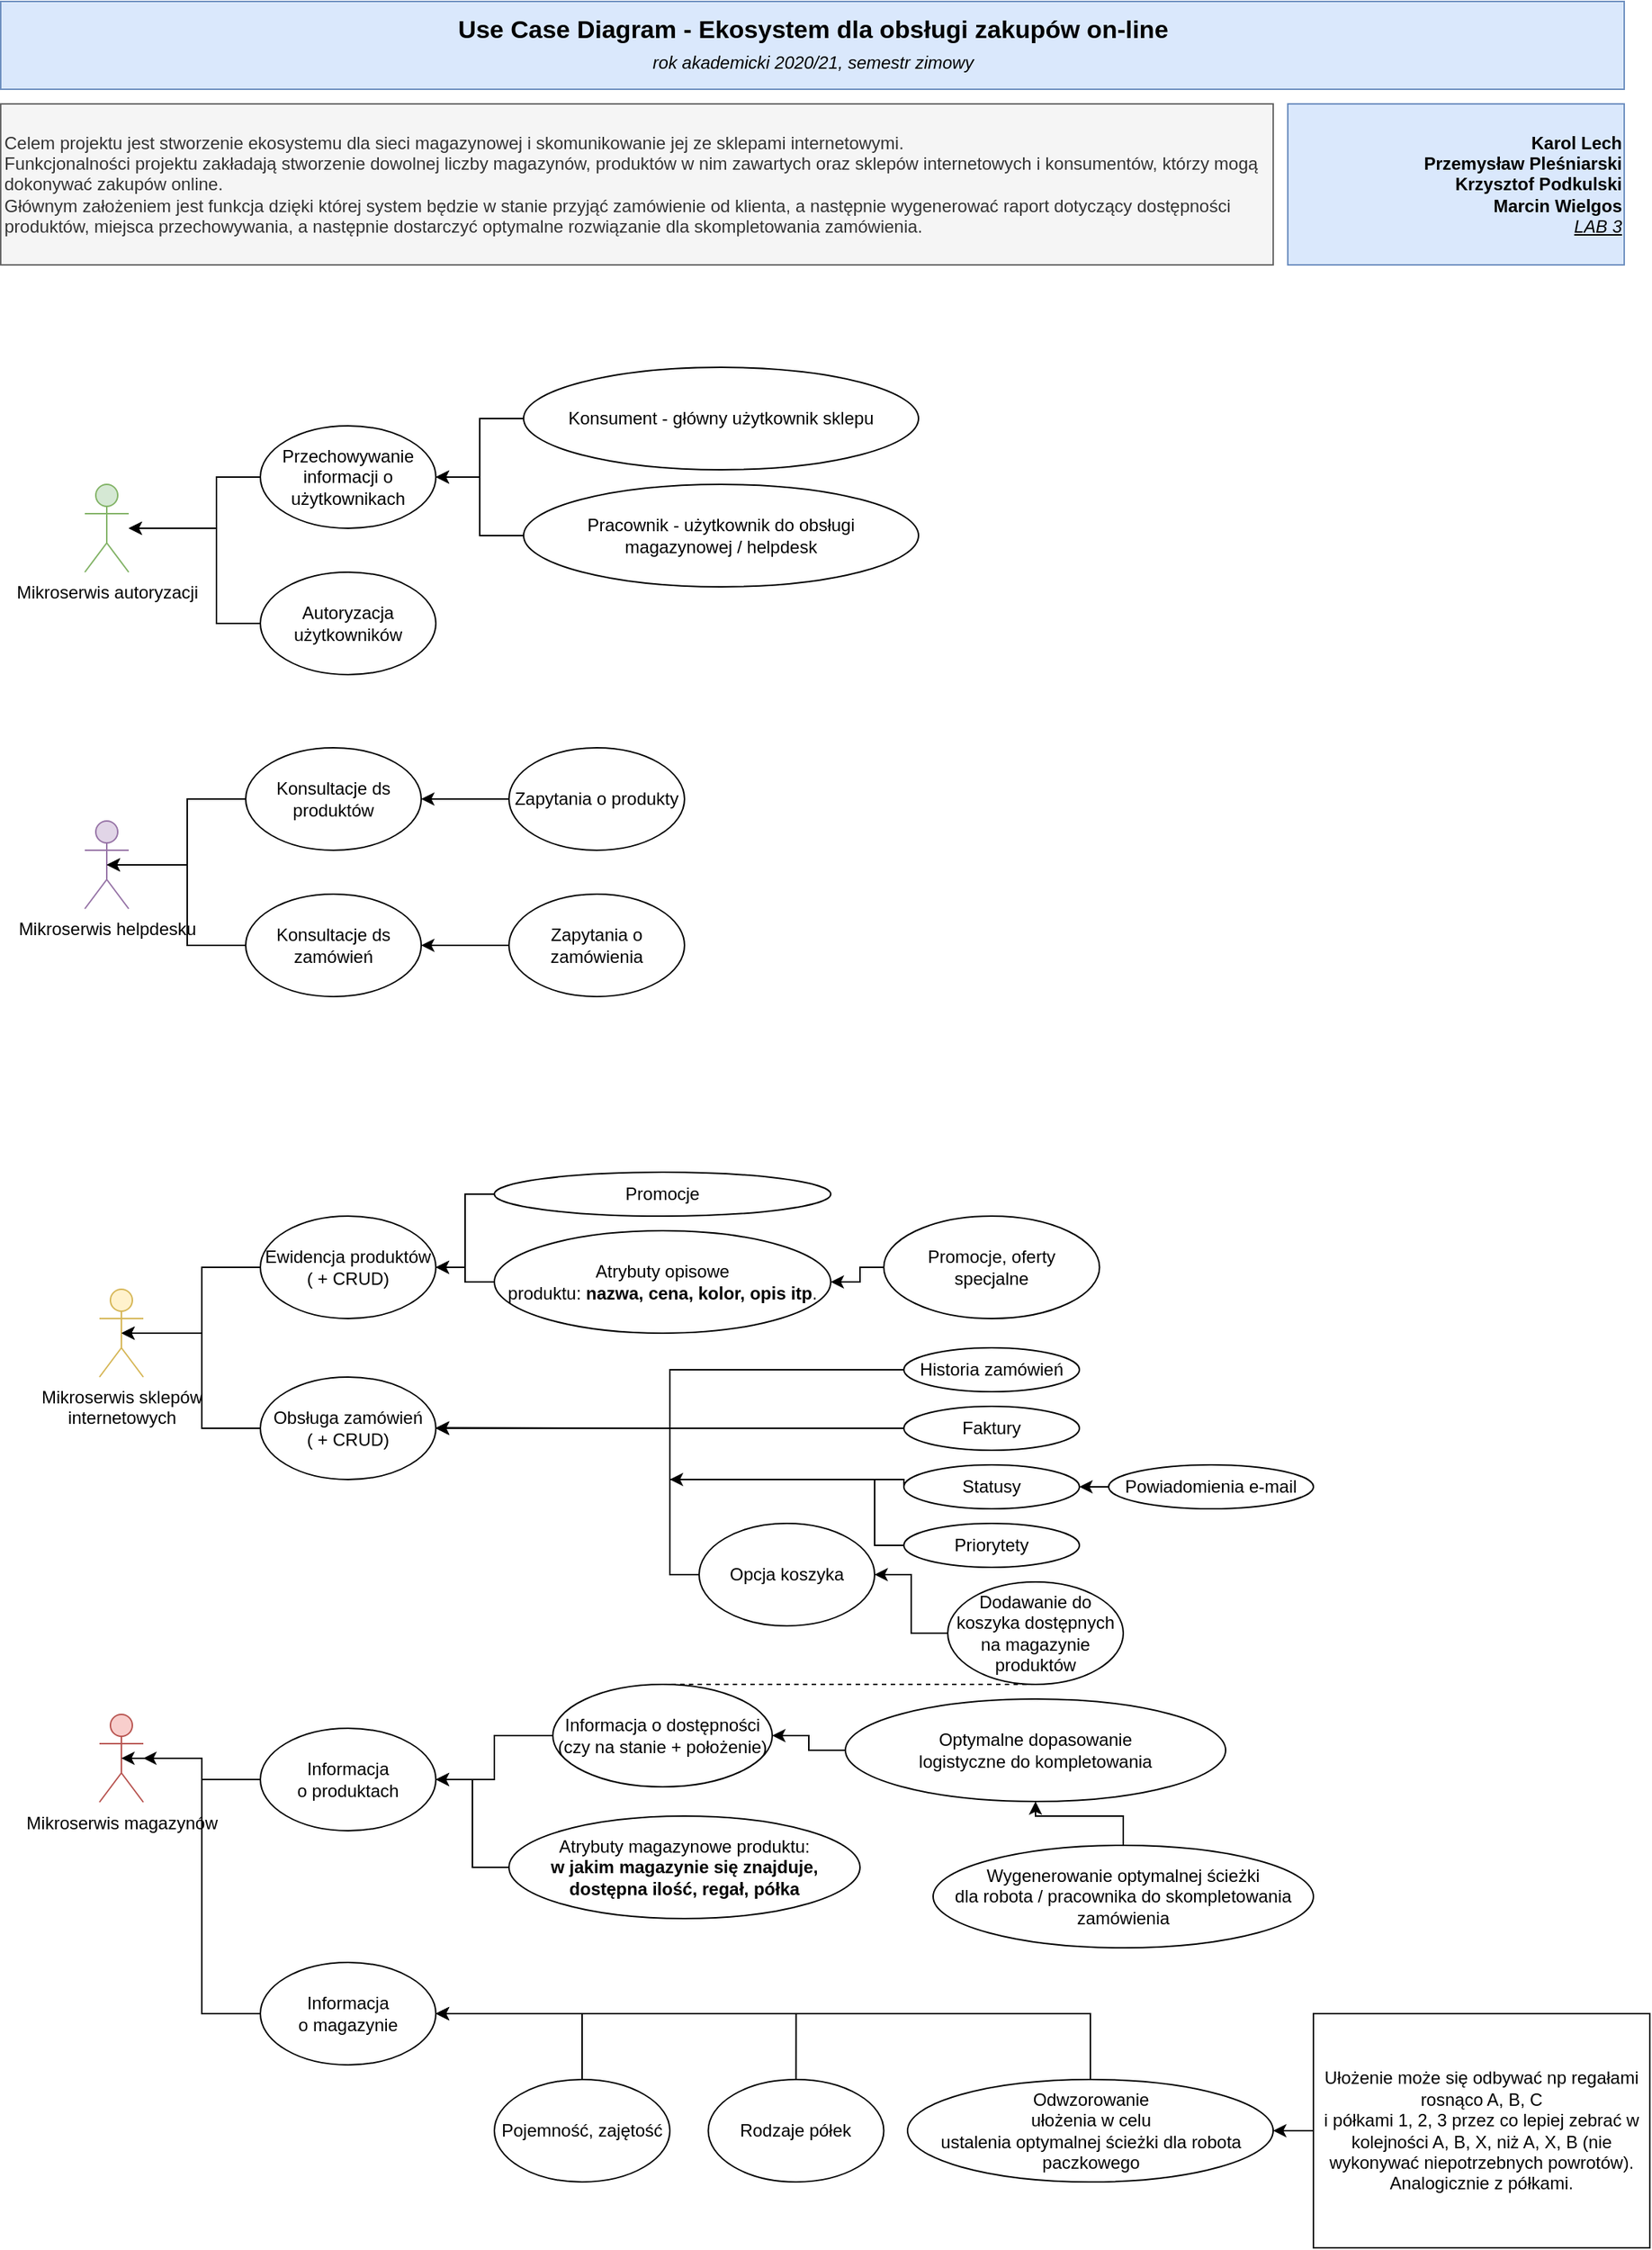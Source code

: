 <mxfile version="13.8.1" type="github"><diagram id="2Kik47GidB9AQ40GQkq-" name="Page-1"><mxGraphModel dx="1673" dy="934" grid="1" gridSize="10" guides="1" tooltips="1" connect="1" arrows="1" fold="1" page="1" pageScale="1" pageWidth="1169" pageHeight="827" math="0" shadow="0"><root><mxCell id="0"/><mxCell id="1" parent="0"/><mxCell id="m06EBDlfmfmUvxlai8eZ-1" value="&lt;div style=&quot;font-size: 17px&quot;&gt;&lt;b style=&quot;font-size: 17px&quot;&gt;Use Case Diagram -&amp;nbsp;&lt;/b&gt;&lt;b&gt;&lt;span lang=&quot;pl&quot; style=&quot;line-height: 115%&quot;&gt;Ekosystem dla obsługi zakupów on-line&lt;/span&gt;&lt;/b&gt;&lt;/div&gt;&lt;div&gt;&lt;i&gt;&lt;font style=&quot;font-size: 12px&quot;&gt;rok akademicki 2020/21, semestr zimowy&lt;/font&gt;&lt;/i&gt;&lt;/div&gt;" style="rounded=0;whiteSpace=wrap;html=1;fillColor=#dae8fc;strokeColor=#6c8ebf;fontFamily=Helvetica;align=center;fontSize=17;" vertex="1" parent="1"><mxGeometry x="32.5" y="40" width="1110" height="60" as="geometry"/></mxCell><mxCell id="m06EBDlfmfmUvxlai8eZ-2" value="&lt;div&gt;&lt;font&gt;&lt;b&gt;Karol Lech&lt;/b&gt;&lt;/font&gt;&lt;/div&gt;&lt;div&gt;&lt;font&gt;&lt;b&gt;Przemysław Pleśniarski&lt;/b&gt;&lt;/font&gt;&lt;/div&gt;&lt;div&gt;&lt;font&gt;&lt;b&gt;Krzysztof Podkulski&lt;/b&gt;&lt;/font&gt;&lt;/div&gt;&lt;div&gt;&lt;b&gt;Marcin Wielgos&lt;/b&gt;&lt;/div&gt;&lt;div&gt;&lt;u&gt;&lt;i&gt;LAB 3&lt;/i&gt;&lt;/u&gt;&lt;/div&gt;" style="rounded=0;whiteSpace=wrap;html=1;fillColor=#dae8fc;strokeColor=#6c8ebf;align=right;fontFamily=Helvetica;labelBackgroundColor=none;labelBorderColor=none;strokeWidth=1;glass=0;shadow=0;sketch=0;" vertex="1" parent="1"><mxGeometry x="912.5" y="110" width="230" height="110" as="geometry"/></mxCell><mxCell id="m06EBDlfmfmUvxlai8eZ-3" value="&lt;div&gt;Celem projektu jest stworzenie ekosystemu dla sieci magazynowej i skomunikowanie jej ze sklepami internetowymi.&amp;nbsp;&lt;/div&gt;&lt;div&gt;Funkcjonalności projektu zakładają stworzenie dowolnej liczby magazynów, produktów w nim zawartych oraz sklepów internetowych i konsumentów, którzy mogą&lt;/div&gt;&lt;div&gt;dokonywać zakupów online.&lt;/div&gt;&lt;div&gt;Głównym założeniem jest funkcja dzięki której system będzie w stanie przyjąć zamówienie od klienta, a następnie wygenerować raport dotyczący dostępności produktów, miejsca przechowywania, a następnie dostarczyć optymalne rozwiązanie dla skompletowania zamówienia.&amp;nbsp;&lt;/div&gt;" style="rounded=0;whiteSpace=wrap;html=1;align=left;fontFamily=Helvetica;labelBackgroundColor=none;labelBorderColor=none;strokeWidth=1;glass=0;shadow=0;sketch=0;fillColor=#f5f5f5;strokeColor=#666666;fontColor=#333333;" vertex="1" parent="1"><mxGeometry x="32.5" y="110" width="870" height="110" as="geometry"/></mxCell><mxCell id="m06EBDlfmfmUvxlai8eZ-5" value="Mikroserwis autoryzacji" style="shape=umlActor;verticalLabelPosition=bottom;verticalAlign=top;html=1;outlineConnect=0;fillColor=#d5e8d4;strokeColor=#82b366;" vertex="1" parent="1"><mxGeometry x="90" y="370" width="30" height="60" as="geometry"/></mxCell><mxCell id="m06EBDlfmfmUvxlai8eZ-18" style="edgeStyle=orthogonalEdgeStyle;rounded=0;orthogonalLoop=1;jettySize=auto;html=1;exitX=0;exitY=0.5;exitDx=0;exitDy=0;" edge="1" parent="1" source="m06EBDlfmfmUvxlai8eZ-6"><mxGeometry relative="1" as="geometry"><mxPoint x="120" y="400" as="targetPoint"/><Array as="points"><mxPoint x="180" y="365"/><mxPoint x="180" y="400"/></Array></mxGeometry></mxCell><mxCell id="m06EBDlfmfmUvxlai8eZ-6" value="Przechowywanie&lt;br&gt;informacji o&lt;br&gt;użytkownikach" style="ellipse;whiteSpace=wrap;html=1;" vertex="1" parent="1"><mxGeometry x="210" y="330" width="120" height="70" as="geometry"/></mxCell><mxCell id="m06EBDlfmfmUvxlai8eZ-9" style="edgeStyle=orthogonalEdgeStyle;rounded=0;orthogonalLoop=1;jettySize=auto;html=1;exitX=0;exitY=0.5;exitDx=0;exitDy=0;entryX=1;entryY=0.5;entryDx=0;entryDy=0;" edge="1" parent="1" source="m06EBDlfmfmUvxlai8eZ-7" target="m06EBDlfmfmUvxlai8eZ-6"><mxGeometry relative="1" as="geometry"/></mxCell><mxCell id="m06EBDlfmfmUvxlai8eZ-7" value="Konsument - główny użytkownik sklepu" style="ellipse;whiteSpace=wrap;html=1;" vertex="1" parent="1"><mxGeometry x="390" y="290" width="270" height="70" as="geometry"/></mxCell><mxCell id="m06EBDlfmfmUvxlai8eZ-10" style="edgeStyle=orthogonalEdgeStyle;rounded=0;orthogonalLoop=1;jettySize=auto;html=1;exitX=0;exitY=0.5;exitDx=0;exitDy=0;entryX=1;entryY=0.5;entryDx=0;entryDy=0;" edge="1" parent="1" source="m06EBDlfmfmUvxlai8eZ-8" target="m06EBDlfmfmUvxlai8eZ-6"><mxGeometry relative="1" as="geometry"><mxPoint x="330" y="360" as="targetPoint"/><Array as="points"><mxPoint x="360" y="405"/><mxPoint x="360" y="365"/></Array></mxGeometry></mxCell><mxCell id="m06EBDlfmfmUvxlai8eZ-8" value="Pracownik - użytkownik do obsługi &lt;br&gt;magazynowej / helpdesk" style="ellipse;whiteSpace=wrap;html=1;" vertex="1" parent="1"><mxGeometry x="390" y="370" width="270" height="70" as="geometry"/></mxCell><mxCell id="m06EBDlfmfmUvxlai8eZ-17" style="edgeStyle=orthogonalEdgeStyle;rounded=0;orthogonalLoop=1;jettySize=auto;html=1;exitX=0;exitY=0.5;exitDx=0;exitDy=0;" edge="1" parent="1" source="m06EBDlfmfmUvxlai8eZ-11" target="m06EBDlfmfmUvxlai8eZ-5"><mxGeometry relative="1" as="geometry"><Array as="points"><mxPoint x="180" y="465"/><mxPoint x="180" y="400"/></Array></mxGeometry></mxCell><mxCell id="m06EBDlfmfmUvxlai8eZ-11" value="Autoryzacja użytkowników" style="ellipse;whiteSpace=wrap;html=1;" vertex="1" parent="1"><mxGeometry x="210" y="430" width="120" height="70" as="geometry"/></mxCell><mxCell id="m06EBDlfmfmUvxlai8eZ-12" value="Mikroserwis magazynów" style="shape=umlActor;verticalLabelPosition=bottom;verticalAlign=top;html=1;outlineConnect=0;fillColor=#f8cecc;strokeColor=#b85450;" vertex="1" parent="1"><mxGeometry x="100" y="1210.5" width="30" height="60" as="geometry"/></mxCell><mxCell id="m06EBDlfmfmUvxlai8eZ-64" style="edgeStyle=orthogonalEdgeStyle;rounded=0;orthogonalLoop=1;jettySize=auto;html=1;exitX=0;exitY=0.5;exitDx=0;exitDy=0;entryX=0.5;entryY=0.5;entryDx=0;entryDy=0;entryPerimeter=0;" edge="1" parent="1" source="m06EBDlfmfmUvxlai8eZ-13" target="m06EBDlfmfmUvxlai8eZ-21"><mxGeometry relative="1" as="geometry"/></mxCell><mxCell id="m06EBDlfmfmUvxlai8eZ-13" value="Ewidencja produktów&lt;br&gt;( + CRUD)" style="ellipse;whiteSpace=wrap;html=1;" vertex="1" parent="1"><mxGeometry x="210" y="870" width="120" height="70" as="geometry"/></mxCell><mxCell id="m06EBDlfmfmUvxlai8eZ-24" style="edgeStyle=orthogonalEdgeStyle;rounded=0;orthogonalLoop=1;jettySize=auto;html=1;exitX=0;exitY=0.5;exitDx=0;exitDy=0;entryX=1;entryY=0.5;entryDx=0;entryDy=0;" edge="1" parent="1" source="m06EBDlfmfmUvxlai8eZ-14" target="m06EBDlfmfmUvxlai8eZ-13"><mxGeometry relative="1" as="geometry"/></mxCell><mxCell id="m06EBDlfmfmUvxlai8eZ-14" value="Atrybuty opisowe&lt;br&gt;produktu: &lt;b&gt;nazwa, cena, kolor, opis itp&lt;/b&gt;." style="ellipse;whiteSpace=wrap;html=1;" vertex="1" parent="1"><mxGeometry x="370" y="880" width="230" height="70" as="geometry"/></mxCell><mxCell id="m06EBDlfmfmUvxlai8eZ-44" style="edgeStyle=orthogonalEdgeStyle;rounded=0;orthogonalLoop=1;jettySize=auto;html=1;exitX=0;exitY=0.5;exitDx=0;exitDy=0;entryX=1;entryY=0.5;entryDx=0;entryDy=0;" edge="1" parent="1" source="m06EBDlfmfmUvxlai8eZ-15" target="m06EBDlfmfmUvxlai8eZ-31"><mxGeometry relative="1" as="geometry"><Array as="points"><mxPoint x="490" y="1115"/><mxPoint x="490" y="1015"/></Array></mxGeometry></mxCell><mxCell id="m06EBDlfmfmUvxlai8eZ-15" value="Opcja koszyka" style="ellipse;whiteSpace=wrap;html=1;" vertex="1" parent="1"><mxGeometry x="510" y="1080" width="120" height="70" as="geometry"/></mxCell><mxCell id="m06EBDlfmfmUvxlai8eZ-21" value="Mikroserwis sklepów&lt;br&gt;internetowych" style="shape=umlActor;verticalLabelPosition=bottom;verticalAlign=top;html=1;outlineConnect=0;fillColor=#fff2cc;strokeColor=#d6b656;" vertex="1" parent="1"><mxGeometry x="100" y="920" width="30" height="60" as="geometry"/></mxCell><mxCell id="m06EBDlfmfmUvxlai8eZ-62" style="edgeStyle=orthogonalEdgeStyle;rounded=0;orthogonalLoop=1;jettySize=auto;html=1;exitX=0;exitY=0.5;exitDx=0;exitDy=0;" edge="1" parent="1" source="m06EBDlfmfmUvxlai8eZ-22" target="m06EBDlfmfmUvxlai8eZ-12"><mxGeometry relative="1" as="geometry"/></mxCell><mxCell id="m06EBDlfmfmUvxlai8eZ-22" value="Informacja&lt;br&gt;o produktach" style="ellipse;whiteSpace=wrap;html=1;" vertex="1" parent="1"><mxGeometry x="210" y="1220" width="120" height="70" as="geometry"/></mxCell><mxCell id="m06EBDlfmfmUvxlai8eZ-25" style="edgeStyle=orthogonalEdgeStyle;rounded=0;orthogonalLoop=1;jettySize=auto;html=1;exitX=0;exitY=0.5;exitDx=0;exitDy=0;" edge="1" parent="1" source="m06EBDlfmfmUvxlai8eZ-23" target="m06EBDlfmfmUvxlai8eZ-22"><mxGeometry relative="1" as="geometry"/></mxCell><mxCell id="m06EBDlfmfmUvxlai8eZ-23" value="Atrybuty magazynowe produktu:&lt;br&gt;&lt;b&gt;w jakim magazynie się znajduje, dostępna ilość, regał, półka&lt;/b&gt;" style="ellipse;whiteSpace=wrap;html=1;" vertex="1" parent="1"><mxGeometry x="380" y="1280" width="240" height="70" as="geometry"/></mxCell><mxCell id="m06EBDlfmfmUvxlai8eZ-28" style="edgeStyle=orthogonalEdgeStyle;rounded=0;orthogonalLoop=1;jettySize=auto;html=1;exitX=0;exitY=0.5;exitDx=0;exitDy=0;entryX=1;entryY=0.5;entryDx=0;entryDy=0;" edge="1" parent="1" source="m06EBDlfmfmUvxlai8eZ-26" target="m06EBDlfmfmUvxlai8eZ-15"><mxGeometry relative="1" as="geometry"/></mxCell><mxCell id="m06EBDlfmfmUvxlai8eZ-26" value="Dodawanie do koszyka dostępnych&lt;br&gt;na magazynie produktów" style="ellipse;whiteSpace=wrap;html=1;" vertex="1" parent="1"><mxGeometry x="680" y="1120" width="120" height="70" as="geometry"/></mxCell><mxCell id="m06EBDlfmfmUvxlai8eZ-29" style="edgeStyle=orthogonalEdgeStyle;rounded=0;orthogonalLoop=1;jettySize=auto;html=1;exitX=0;exitY=0.5;exitDx=0;exitDy=0;entryX=1;entryY=0.5;entryDx=0;entryDy=0;" edge="1" parent="1" source="m06EBDlfmfmUvxlai8eZ-27" target="m06EBDlfmfmUvxlai8eZ-22"><mxGeometry relative="1" as="geometry"/></mxCell><mxCell id="m06EBDlfmfmUvxlai8eZ-27" value="Informacja o dostępności&lt;br&gt;(czy na stanie + położenie)" style="ellipse;whiteSpace=wrap;html=1;" vertex="1" parent="1"><mxGeometry x="410" y="1190" width="150" height="70" as="geometry"/></mxCell><mxCell id="m06EBDlfmfmUvxlai8eZ-30" value="" style="endArrow=none;dashed=1;html=1;exitX=0.5;exitY=0;exitDx=0;exitDy=0;entryX=0.5;entryY=1;entryDx=0;entryDy=0;" edge="1" parent="1" source="m06EBDlfmfmUvxlai8eZ-27" target="m06EBDlfmfmUvxlai8eZ-26"><mxGeometry width="50" height="50" relative="1" as="geometry"><mxPoint x="560" y="1190" as="sourcePoint"/><mxPoint x="610" y="1140" as="targetPoint"/></mxGeometry></mxCell><mxCell id="m06EBDlfmfmUvxlai8eZ-63" style="edgeStyle=orthogonalEdgeStyle;rounded=0;orthogonalLoop=1;jettySize=auto;html=1;exitX=0;exitY=0.5;exitDx=0;exitDy=0;entryX=0.5;entryY=0.5;entryDx=0;entryDy=0;entryPerimeter=0;" edge="1" parent="1" source="m06EBDlfmfmUvxlai8eZ-31" target="m06EBDlfmfmUvxlai8eZ-21"><mxGeometry relative="1" as="geometry"/></mxCell><mxCell id="m06EBDlfmfmUvxlai8eZ-31" value="Obsługa zamówień&lt;br&gt;( + CRUD)" style="ellipse;whiteSpace=wrap;html=1;" vertex="1" parent="1"><mxGeometry x="210" y="980" width="120" height="70" as="geometry"/></mxCell><mxCell id="m06EBDlfmfmUvxlai8eZ-40" style="edgeStyle=orthogonalEdgeStyle;rounded=0;orthogonalLoop=1;jettySize=auto;html=1;exitX=0;exitY=0.5;exitDx=0;exitDy=0;entryX=1;entryY=0.5;entryDx=0;entryDy=0;" edge="1" parent="1" source="m06EBDlfmfmUvxlai8eZ-33" target="m06EBDlfmfmUvxlai8eZ-31"><mxGeometry relative="1" as="geometry"/></mxCell><mxCell id="m06EBDlfmfmUvxlai8eZ-33" value="Historia zamówień" style="ellipse;whiteSpace=wrap;html=1;" vertex="1" parent="1"><mxGeometry x="650" y="960" width="120" height="30" as="geometry"/></mxCell><mxCell id="m06EBDlfmfmUvxlai8eZ-41" style="edgeStyle=orthogonalEdgeStyle;rounded=0;orthogonalLoop=1;jettySize=auto;html=1;exitX=0;exitY=0.5;exitDx=0;exitDy=0;" edge="1" parent="1" source="m06EBDlfmfmUvxlai8eZ-34"><mxGeometry relative="1" as="geometry"><mxPoint x="330" y="1014.667" as="targetPoint"/></mxGeometry></mxCell><mxCell id="m06EBDlfmfmUvxlai8eZ-34" value="Faktury" style="ellipse;whiteSpace=wrap;html=1;" vertex="1" parent="1"><mxGeometry x="650" y="1000" width="120" height="30" as="geometry"/></mxCell><mxCell id="m06EBDlfmfmUvxlai8eZ-43" style="edgeStyle=orthogonalEdgeStyle;rounded=0;orthogonalLoop=1;jettySize=auto;html=1;exitX=0;exitY=0.5;exitDx=0;exitDy=0;entryX=1;entryY=0.5;entryDx=0;entryDy=0;" edge="1" parent="1" source="m06EBDlfmfmUvxlai8eZ-35" target="m06EBDlfmfmUvxlai8eZ-31"><mxGeometry relative="1" as="geometry"><Array as="points"><mxPoint x="650" y="1050"/><mxPoint x="490" y="1050"/><mxPoint x="490" y="1015"/></Array></mxGeometry></mxCell><mxCell id="m06EBDlfmfmUvxlai8eZ-35" value="Statusy" style="ellipse;whiteSpace=wrap;html=1;" vertex="1" parent="1"><mxGeometry x="650" y="1040" width="120" height="30" as="geometry"/></mxCell><mxCell id="m06EBDlfmfmUvxlai8eZ-37" style="edgeStyle=orthogonalEdgeStyle;rounded=0;orthogonalLoop=1;jettySize=auto;html=1;exitX=0;exitY=0.5;exitDx=0;exitDy=0;entryX=1;entryY=0.5;entryDx=0;entryDy=0;" edge="1" parent="1" source="m06EBDlfmfmUvxlai8eZ-36" target="m06EBDlfmfmUvxlai8eZ-35"><mxGeometry relative="1" as="geometry"/></mxCell><mxCell id="m06EBDlfmfmUvxlai8eZ-36" value="Powiadomienia e-mail" style="ellipse;whiteSpace=wrap;html=1;" vertex="1" parent="1"><mxGeometry x="790" y="1040" width="140" height="30" as="geometry"/></mxCell><mxCell id="m06EBDlfmfmUvxlai8eZ-39" style="edgeStyle=orthogonalEdgeStyle;rounded=0;orthogonalLoop=1;jettySize=auto;html=1;exitX=0;exitY=0.5;exitDx=0;exitDy=0;entryX=1;entryY=0.5;entryDx=0;entryDy=0;" edge="1" parent="1" source="m06EBDlfmfmUvxlai8eZ-38" target="m06EBDlfmfmUvxlai8eZ-13"><mxGeometry relative="1" as="geometry"/></mxCell><mxCell id="m06EBDlfmfmUvxlai8eZ-38" value="Promocje" style="ellipse;whiteSpace=wrap;html=1;" vertex="1" parent="1"><mxGeometry x="370" y="840" width="230" height="30" as="geometry"/></mxCell><mxCell id="m06EBDlfmfmUvxlai8eZ-47" style="edgeStyle=orthogonalEdgeStyle;rounded=0;orthogonalLoop=1;jettySize=auto;html=1;exitX=0;exitY=0.5;exitDx=0;exitDy=0;entryX=1;entryY=0.5;entryDx=0;entryDy=0;" edge="1" parent="1" source="m06EBDlfmfmUvxlai8eZ-46" target="m06EBDlfmfmUvxlai8eZ-14"><mxGeometry relative="1" as="geometry"><Array as="points"><mxPoint x="620" y="905"/><mxPoint x="620" y="915"/></Array></mxGeometry></mxCell><mxCell id="m06EBDlfmfmUvxlai8eZ-46" value="Promocje, oferty&lt;br&gt;specjalne" style="ellipse;whiteSpace=wrap;html=1;" vertex="1" parent="1"><mxGeometry x="636.25" y="870" width="147.5" height="70" as="geometry"/></mxCell><mxCell id="m06EBDlfmfmUvxlai8eZ-48" value="Mikroserwis helpdesku" style="shape=umlActor;verticalLabelPosition=bottom;verticalAlign=top;html=1;outlineConnect=0;fillColor=#e1d5e7;strokeColor=#9673a6;" vertex="1" parent="1"><mxGeometry x="90" y="600" width="30" height="60" as="geometry"/></mxCell><mxCell id="m06EBDlfmfmUvxlai8eZ-55" style="edgeStyle=orthogonalEdgeStyle;rounded=0;orthogonalLoop=1;jettySize=auto;html=1;exitX=0;exitY=0.5;exitDx=0;exitDy=0;entryX=0.5;entryY=0.5;entryDx=0;entryDy=0;entryPerimeter=0;" edge="1" parent="1" source="m06EBDlfmfmUvxlai8eZ-49" target="m06EBDlfmfmUvxlai8eZ-48"><mxGeometry relative="1" as="geometry"/></mxCell><mxCell id="m06EBDlfmfmUvxlai8eZ-49" value="Konsultacje ds&lt;br&gt;produktów" style="ellipse;whiteSpace=wrap;html=1;" vertex="1" parent="1"><mxGeometry x="200" y="550" width="120" height="70" as="geometry"/></mxCell><mxCell id="m06EBDlfmfmUvxlai8eZ-56" style="edgeStyle=orthogonalEdgeStyle;rounded=0;orthogonalLoop=1;jettySize=auto;html=1;exitX=0;exitY=0.5;exitDx=0;exitDy=0;entryX=0.5;entryY=0.5;entryDx=0;entryDy=0;entryPerimeter=0;" edge="1" parent="1" source="m06EBDlfmfmUvxlai8eZ-50" target="m06EBDlfmfmUvxlai8eZ-48"><mxGeometry relative="1" as="geometry"/></mxCell><mxCell id="m06EBDlfmfmUvxlai8eZ-50" value="Konsultacje ds&lt;br&gt;zamówień" style="ellipse;whiteSpace=wrap;html=1;" vertex="1" parent="1"><mxGeometry x="200" y="650" width="120" height="70" as="geometry"/></mxCell><mxCell id="m06EBDlfmfmUvxlai8eZ-52" style="edgeStyle=orthogonalEdgeStyle;rounded=0;orthogonalLoop=1;jettySize=auto;html=1;exitX=0;exitY=0.5;exitDx=0;exitDy=0;" edge="1" parent="1" source="m06EBDlfmfmUvxlai8eZ-51" target="m06EBDlfmfmUvxlai8eZ-49"><mxGeometry relative="1" as="geometry"/></mxCell><mxCell id="m06EBDlfmfmUvxlai8eZ-51" value="Zapytania o produkty" style="ellipse;whiteSpace=wrap;html=1;" vertex="1" parent="1"><mxGeometry x="380" y="550" width="120" height="70" as="geometry"/></mxCell><mxCell id="m06EBDlfmfmUvxlai8eZ-54" style="edgeStyle=orthogonalEdgeStyle;rounded=0;orthogonalLoop=1;jettySize=auto;html=1;exitX=0;exitY=0.5;exitDx=0;exitDy=0;entryX=1;entryY=0.5;entryDx=0;entryDy=0;" edge="1" parent="1" source="m06EBDlfmfmUvxlai8eZ-53" target="m06EBDlfmfmUvxlai8eZ-50"><mxGeometry relative="1" as="geometry"/></mxCell><mxCell id="m06EBDlfmfmUvxlai8eZ-53" value="Zapytania o zamówienia" style="ellipse;whiteSpace=wrap;html=1;" vertex="1" parent="1"><mxGeometry x="380" y="650" width="120" height="70" as="geometry"/></mxCell><mxCell id="m06EBDlfmfmUvxlai8eZ-59" style="edgeStyle=orthogonalEdgeStyle;rounded=0;orthogonalLoop=1;jettySize=auto;html=1;exitX=0;exitY=0.5;exitDx=0;exitDy=0;entryX=1;entryY=0.5;entryDx=0;entryDy=0;" edge="1" parent="1" source="m06EBDlfmfmUvxlai8eZ-58" target="m06EBDlfmfmUvxlai8eZ-27"><mxGeometry relative="1" as="geometry"/></mxCell><mxCell id="m06EBDlfmfmUvxlai8eZ-58" value="Optymalne dopasowanie&lt;br&gt;logistyczne do kompletowania" style="ellipse;whiteSpace=wrap;html=1;" vertex="1" parent="1"><mxGeometry x="610" y="1200" width="260" height="70" as="geometry"/></mxCell><mxCell id="m06EBDlfmfmUvxlai8eZ-61" style="edgeStyle=orthogonalEdgeStyle;rounded=0;orthogonalLoop=1;jettySize=auto;html=1;exitX=0;exitY=0.5;exitDx=0;exitDy=0;" edge="1" parent="1" source="m06EBDlfmfmUvxlai8eZ-60"><mxGeometry relative="1" as="geometry"><mxPoint x="490" y="1050" as="targetPoint"/><Array as="points"><mxPoint x="630" y="1095"/><mxPoint x="630" y="1050"/></Array></mxGeometry></mxCell><mxCell id="m06EBDlfmfmUvxlai8eZ-60" value="Priorytety" style="ellipse;whiteSpace=wrap;html=1;" vertex="1" parent="1"><mxGeometry x="650" y="1080" width="120" height="30" as="geometry"/></mxCell><mxCell id="m06EBDlfmfmUvxlai8eZ-67" style="edgeStyle=orthogonalEdgeStyle;rounded=0;orthogonalLoop=1;jettySize=auto;html=1;exitX=0.5;exitY=0;exitDx=0;exitDy=0;entryX=0.5;entryY=1;entryDx=0;entryDy=0;" edge="1" parent="1" source="m06EBDlfmfmUvxlai8eZ-66" target="m06EBDlfmfmUvxlai8eZ-58"><mxGeometry relative="1" as="geometry"/></mxCell><mxCell id="m06EBDlfmfmUvxlai8eZ-66" value="Wygenerowanie optymalnej ścieżki&lt;br&gt;dla robota / pracownika do skompletowania zamówienia" style="ellipse;whiteSpace=wrap;html=1;" vertex="1" parent="1"><mxGeometry x="670" y="1300" width="260" height="70" as="geometry"/></mxCell><mxCell id="m06EBDlfmfmUvxlai8eZ-69" style="edgeStyle=orthogonalEdgeStyle;rounded=0;orthogonalLoop=1;jettySize=auto;html=1;exitX=0;exitY=0.5;exitDx=0;exitDy=0;entryX=0.5;entryY=0.5;entryDx=0;entryDy=0;entryPerimeter=0;" edge="1" parent="1" source="m06EBDlfmfmUvxlai8eZ-68" target="m06EBDlfmfmUvxlai8eZ-12"><mxGeometry relative="1" as="geometry"><Array as="points"><mxPoint x="170" y="1415"/><mxPoint x="170" y="1241"/></Array></mxGeometry></mxCell><mxCell id="m06EBDlfmfmUvxlai8eZ-68" value="Informacja&lt;br&gt;o magazynie" style="ellipse;whiteSpace=wrap;html=1;" vertex="1" parent="1"><mxGeometry x="210" y="1380" width="120" height="70" as="geometry"/></mxCell><mxCell id="m06EBDlfmfmUvxlai8eZ-74" style="edgeStyle=orthogonalEdgeStyle;rounded=0;orthogonalLoop=1;jettySize=auto;html=1;exitX=0.5;exitY=0;exitDx=0;exitDy=0;entryX=1;entryY=0.5;entryDx=0;entryDy=0;" edge="1" parent="1" source="m06EBDlfmfmUvxlai8eZ-70" target="m06EBDlfmfmUvxlai8eZ-68"><mxGeometry relative="1" as="geometry"/></mxCell><mxCell id="m06EBDlfmfmUvxlai8eZ-70" value="Pojemność, zajętość" style="ellipse;whiteSpace=wrap;html=1;" vertex="1" parent="1"><mxGeometry x="370" y="1460" width="120" height="70" as="geometry"/></mxCell><mxCell id="m06EBDlfmfmUvxlai8eZ-76" style="edgeStyle=orthogonalEdgeStyle;rounded=0;orthogonalLoop=1;jettySize=auto;html=1;exitX=0.5;exitY=0;exitDx=0;exitDy=0;entryX=1;entryY=0.5;entryDx=0;entryDy=0;" edge="1" parent="1" source="m06EBDlfmfmUvxlai8eZ-71" target="m06EBDlfmfmUvxlai8eZ-68"><mxGeometry relative="1" as="geometry"/></mxCell><mxCell id="m06EBDlfmfmUvxlai8eZ-71" value="Rodzaje półek" style="ellipse;whiteSpace=wrap;html=1;" vertex="1" parent="1"><mxGeometry x="516.25" y="1460" width="120" height="70" as="geometry"/></mxCell><mxCell id="m06EBDlfmfmUvxlai8eZ-78" style="edgeStyle=orthogonalEdgeStyle;rounded=0;orthogonalLoop=1;jettySize=auto;html=1;exitX=0.5;exitY=0;exitDx=0;exitDy=0;entryX=1;entryY=0.5;entryDx=0;entryDy=0;" edge="1" parent="1" source="m06EBDlfmfmUvxlai8eZ-72" target="m06EBDlfmfmUvxlai8eZ-68"><mxGeometry relative="1" as="geometry"/></mxCell><mxCell id="m06EBDlfmfmUvxlai8eZ-72" value="Odwzorowanie&lt;br&gt;ułożenia w celu&lt;br&gt;ustalenia optymalnej ścieżki dla robota paczkowego" style="ellipse;whiteSpace=wrap;html=1;" vertex="1" parent="1"><mxGeometry x="652.5" y="1460" width="250" height="70" as="geometry"/></mxCell><mxCell id="m06EBDlfmfmUvxlai8eZ-80" style="edgeStyle=orthogonalEdgeStyle;rounded=0;orthogonalLoop=1;jettySize=auto;html=1;exitX=0;exitY=0.5;exitDx=0;exitDy=0;" edge="1" parent="1" source="m06EBDlfmfmUvxlai8eZ-79" target="m06EBDlfmfmUvxlai8eZ-72"><mxGeometry relative="1" as="geometry"/></mxCell><mxCell id="m06EBDlfmfmUvxlai8eZ-79" value="Ułożenie może się odbywać np regałami rosnąco A, B, C&lt;br&gt;i półkami 1, 2, 3 przez co lepiej zebrać w kolejności A, B, X, niż A, X, B (nie wykonywać niepotrzebnych powrotów). Analogicznie z półkami." style="rounded=0;whiteSpace=wrap;html=1;" vertex="1" parent="1"><mxGeometry x="930" y="1415" width="230" height="160" as="geometry"/></mxCell></root></mxGraphModel></diagram></mxfile>